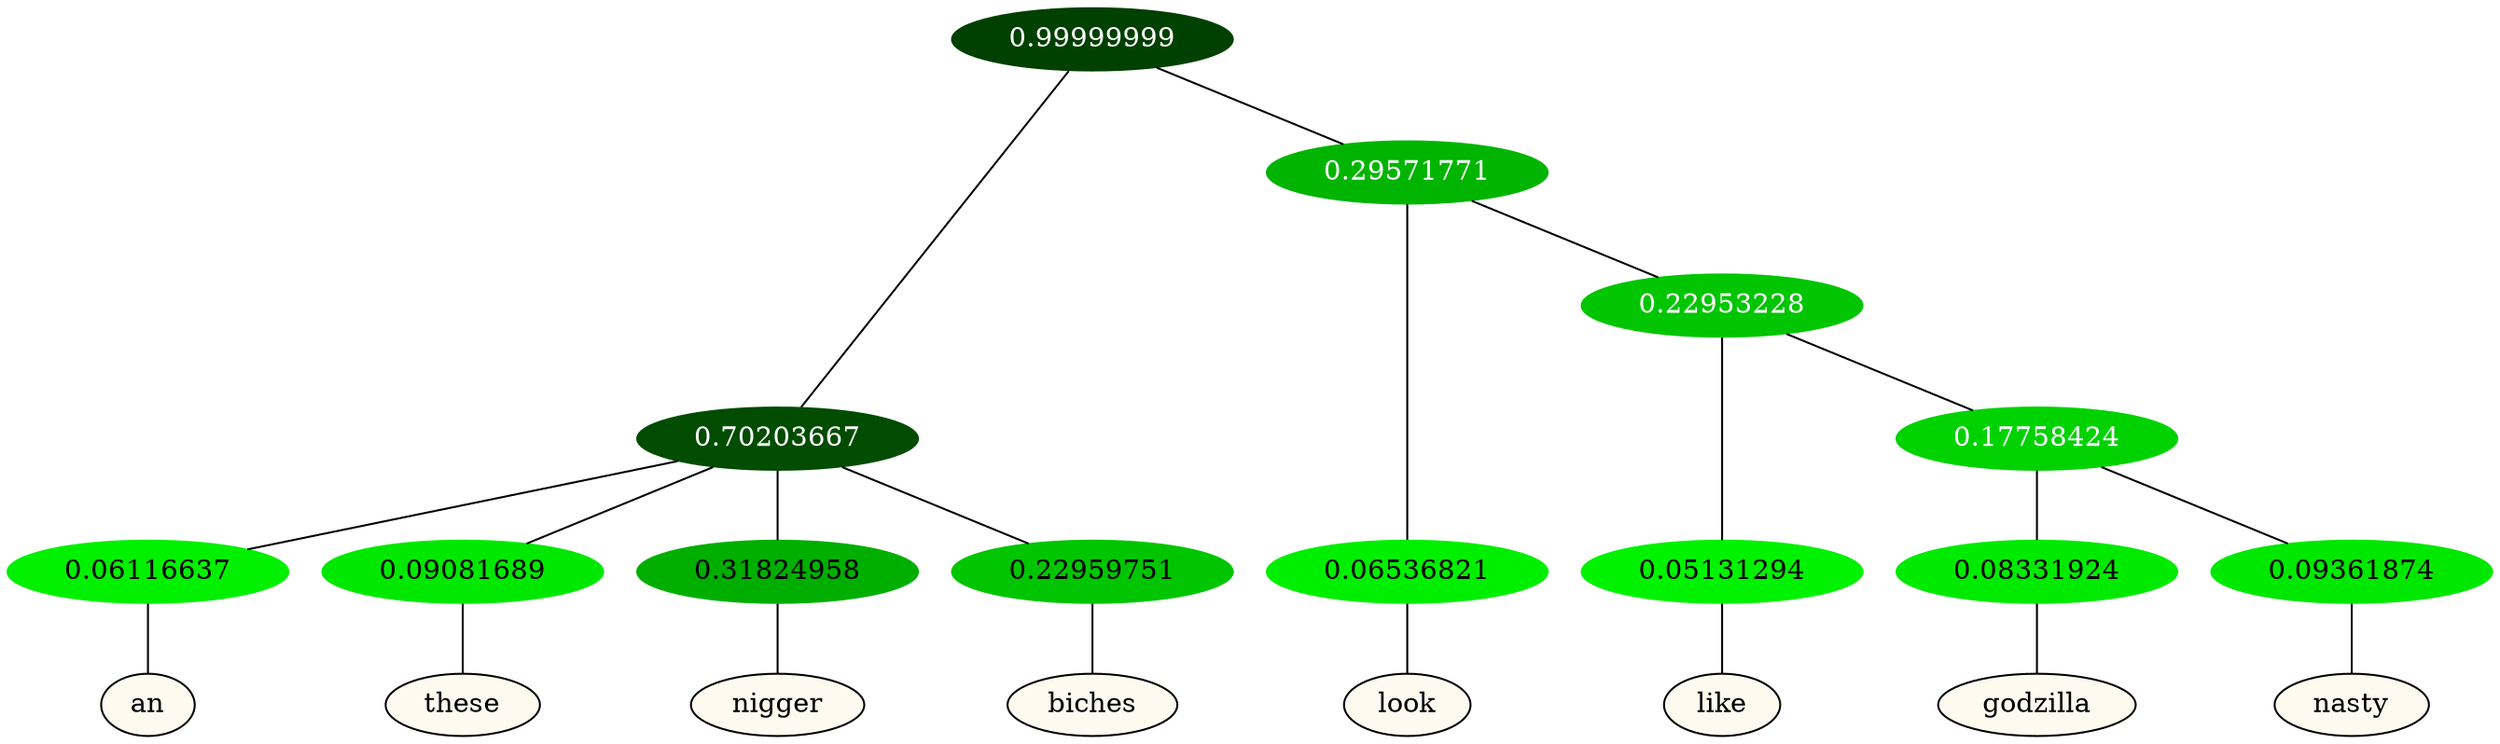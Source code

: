 graph {
	node [format=png height=0.15 nodesep=0.001 ordering=out overlap=prism overlap_scaling=0.01 ranksep=0.001 ratio=0.2 style=filled width=0.15]
	{
		rank=same
		a_w_3 [label=an color=black fillcolor=floralwhite style="filled,solid"]
		a_w_4 [label=these color=black fillcolor=floralwhite style="filled,solid"]
		a_w_5 [label=nigger color=black fillcolor=floralwhite style="filled,solid"]
		a_w_6 [label=biches color=black fillcolor=floralwhite style="filled,solid"]
		a_w_7 [label=look color=black fillcolor=floralwhite style="filled,solid"]
		a_w_9 [label=like color=black fillcolor=floralwhite style="filled,solid"]
		a_w_11 [label=godzilla color=black fillcolor=floralwhite style="filled,solid"]
		a_w_12 [label=nasty color=black fillcolor=floralwhite style="filled,solid"]
	}
	a_n_3 -- a_w_3
	a_n_4 -- a_w_4
	a_n_5 -- a_w_5
	a_n_6 -- a_w_6
	a_n_7 -- a_w_7
	a_n_9 -- a_w_9
	a_n_11 -- a_w_11
	a_n_12 -- a_w_12
	{
		rank=same
		a_n_3 [label=0.06116637 color="0.334 1.000 0.939" fontcolor=black]
		a_n_4 [label=0.09081689 color="0.334 1.000 0.909" fontcolor=black]
		a_n_5 [label=0.31824958 color="0.334 1.000 0.682" fontcolor=black]
		a_n_6 [label=0.22959751 color="0.334 1.000 0.770" fontcolor=black]
		a_n_7 [label=0.06536821 color="0.334 1.000 0.935" fontcolor=black]
		a_n_9 [label=0.05131294 color="0.334 1.000 0.949" fontcolor=black]
		a_n_11 [label=0.08331924 color="0.334 1.000 0.917" fontcolor=black]
		a_n_12 [label=0.09361874 color="0.334 1.000 0.906" fontcolor=black]
	}
	a_n_0 [label=0.99999999 color="0.334 1.000 0.250" fontcolor=grey99]
	a_n_1 [label=0.70203667 color="0.334 1.000 0.298" fontcolor=grey99]
	a_n_0 -- a_n_1
	a_n_2 [label=0.29571771 color="0.334 1.000 0.704" fontcolor=grey99]
	a_n_0 -- a_n_2
	a_n_1 -- a_n_3
	a_n_1 -- a_n_4
	a_n_1 -- a_n_5
	a_n_1 -- a_n_6
	a_n_2 -- a_n_7
	a_n_8 [label=0.22953228 color="0.334 1.000 0.770" fontcolor=grey99]
	a_n_2 -- a_n_8
	a_n_8 -- a_n_9
	a_n_10 [label=0.17758424 color="0.334 1.000 0.822" fontcolor=grey99]
	a_n_8 -- a_n_10
	a_n_10 -- a_n_11
	a_n_10 -- a_n_12
}
